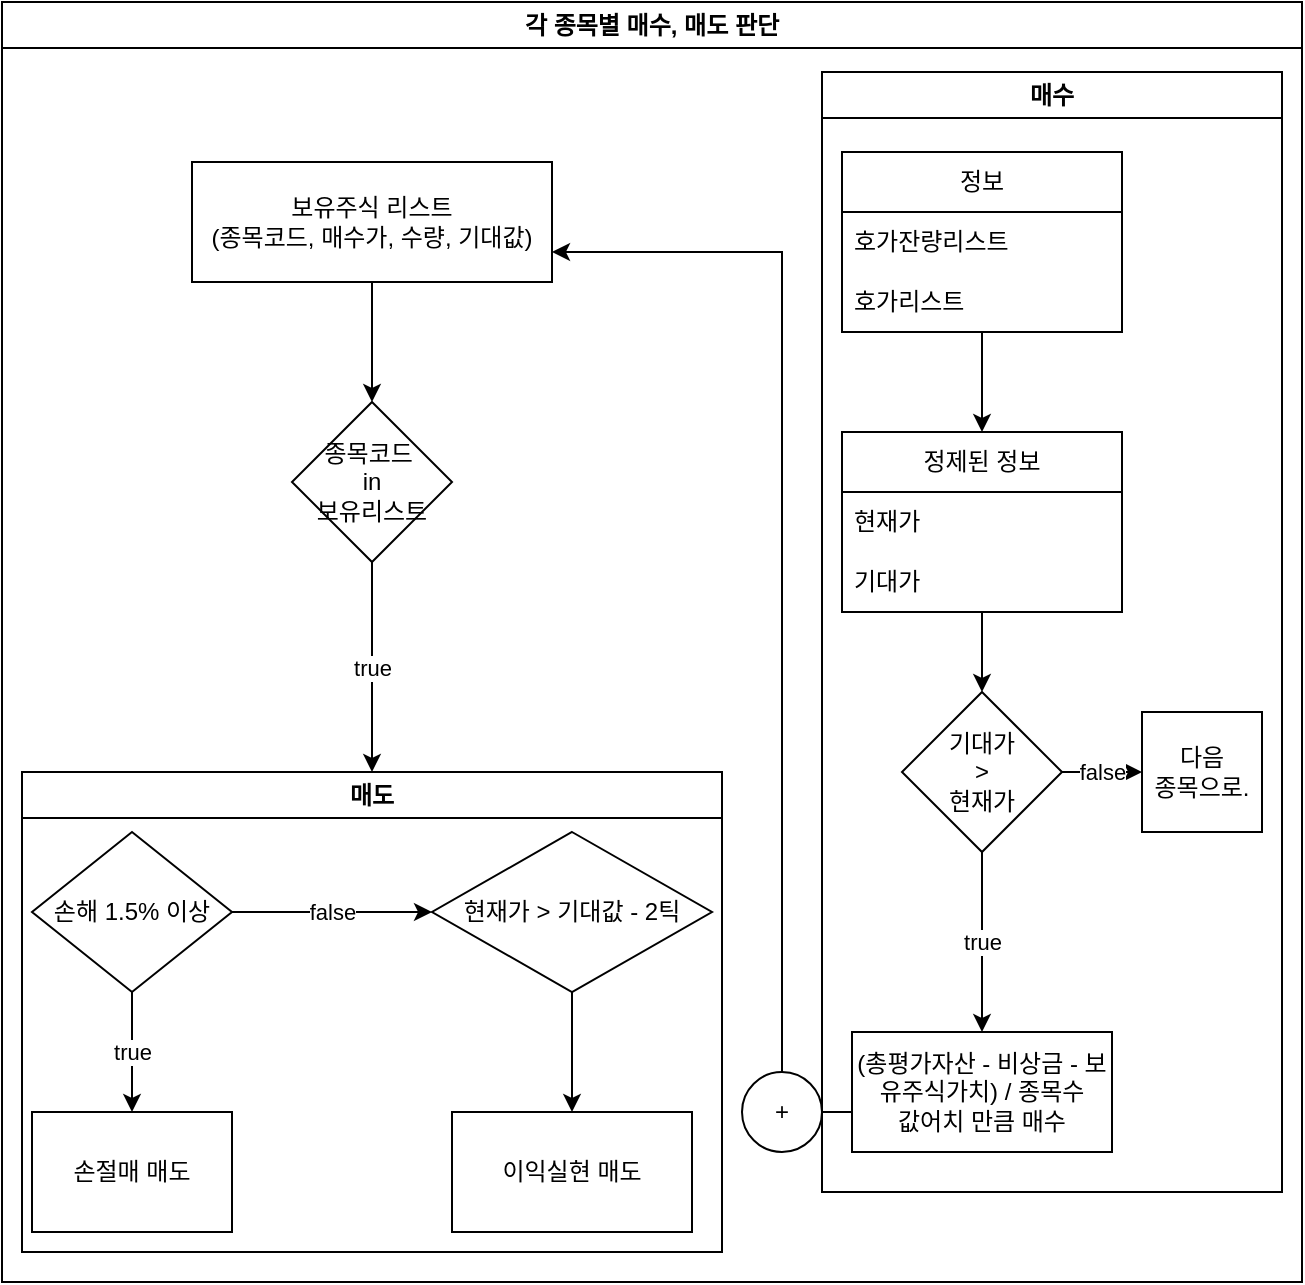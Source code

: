 <mxfile version="21.6.1" type="device">
  <diagram name="페이지-1" id="6bvEGNYXZq6wiC8O5_vg">
    <mxGraphModel dx="3572" dy="2050" grid="1" gridSize="10" guides="1" tooltips="1" connect="1" arrows="1" fold="1" page="1" pageScale="1" pageWidth="827" pageHeight="1169" math="0" shadow="0">
      <root>
        <mxCell id="0" />
        <mxCell id="1" parent="0" />
        <mxCell id="LZhuQtYvkgRt5L6Dbis8-43" value="각 종목별 매수, 매도 판단" style="swimlane;whiteSpace=wrap;html=1;" vertex="1" parent="1">
          <mxGeometry x="-440" y="220" width="650" height="640" as="geometry" />
        </mxCell>
        <mxCell id="LZhuQtYvkgRt5L6Dbis8-2" value="매수" style="swimlane;whiteSpace=wrap;html=1;" vertex="1" parent="LZhuQtYvkgRt5L6Dbis8-43">
          <mxGeometry x="410" y="35" width="230" height="560" as="geometry" />
        </mxCell>
        <mxCell id="LZhuQtYvkgRt5L6Dbis8-13" value="" style="edgeStyle=orthogonalEdgeStyle;rounded=0;orthogonalLoop=1;jettySize=auto;html=1;" edge="1" parent="LZhuQtYvkgRt5L6Dbis8-2" source="LZhuQtYvkgRt5L6Dbis8-5" target="LZhuQtYvkgRt5L6Dbis8-10">
          <mxGeometry relative="1" as="geometry" />
        </mxCell>
        <mxCell id="LZhuQtYvkgRt5L6Dbis8-5" value="정보" style="swimlane;fontStyle=0;childLayout=stackLayout;horizontal=1;startSize=30;horizontalStack=0;resizeParent=1;resizeParentMax=0;resizeLast=0;collapsible=1;marginBottom=0;whiteSpace=wrap;html=1;" vertex="1" parent="LZhuQtYvkgRt5L6Dbis8-2">
          <mxGeometry x="10" y="40" width="140" height="90" as="geometry" />
        </mxCell>
        <mxCell id="LZhuQtYvkgRt5L6Dbis8-6" value="호가잔량리스트" style="text;strokeColor=none;fillColor=none;align=left;verticalAlign=middle;spacingLeft=4;spacingRight=4;overflow=hidden;points=[[0,0.5],[1,0.5]];portConstraint=eastwest;rotatable=0;whiteSpace=wrap;html=1;" vertex="1" parent="LZhuQtYvkgRt5L6Dbis8-5">
          <mxGeometry y="30" width="140" height="30" as="geometry" />
        </mxCell>
        <mxCell id="LZhuQtYvkgRt5L6Dbis8-7" value="호가리스트" style="text;strokeColor=none;fillColor=none;align=left;verticalAlign=middle;spacingLeft=4;spacingRight=4;overflow=hidden;points=[[0,0.5],[1,0.5]];portConstraint=eastwest;rotatable=0;whiteSpace=wrap;html=1;" vertex="1" parent="LZhuQtYvkgRt5L6Dbis8-5">
          <mxGeometry y="60" width="140" height="30" as="geometry" />
        </mxCell>
        <mxCell id="LZhuQtYvkgRt5L6Dbis8-16" value="" style="edgeStyle=orthogonalEdgeStyle;rounded=0;orthogonalLoop=1;jettySize=auto;html=1;" edge="1" parent="LZhuQtYvkgRt5L6Dbis8-2" source="LZhuQtYvkgRt5L6Dbis8-10" target="LZhuQtYvkgRt5L6Dbis8-15">
          <mxGeometry relative="1" as="geometry" />
        </mxCell>
        <mxCell id="LZhuQtYvkgRt5L6Dbis8-10" value="정제된 정보" style="swimlane;fontStyle=0;childLayout=stackLayout;horizontal=1;startSize=30;horizontalStack=0;resizeParent=1;resizeParentMax=0;resizeLast=0;collapsible=1;marginBottom=0;whiteSpace=wrap;html=1;" vertex="1" parent="LZhuQtYvkgRt5L6Dbis8-2">
          <mxGeometry x="10" y="180" width="140" height="90" as="geometry" />
        </mxCell>
        <mxCell id="LZhuQtYvkgRt5L6Dbis8-11" value="현재가" style="text;strokeColor=none;fillColor=none;align=left;verticalAlign=middle;spacingLeft=4;spacingRight=4;overflow=hidden;points=[[0,0.5],[1,0.5]];portConstraint=eastwest;rotatable=0;whiteSpace=wrap;html=1;" vertex="1" parent="LZhuQtYvkgRt5L6Dbis8-10">
          <mxGeometry y="30" width="140" height="30" as="geometry" />
        </mxCell>
        <mxCell id="LZhuQtYvkgRt5L6Dbis8-12" value="기대가" style="text;strokeColor=none;fillColor=none;align=left;verticalAlign=middle;spacingLeft=4;spacingRight=4;overflow=hidden;points=[[0,0.5],[1,0.5]];portConstraint=eastwest;rotatable=0;whiteSpace=wrap;html=1;" vertex="1" parent="LZhuQtYvkgRt5L6Dbis8-10">
          <mxGeometry y="60" width="140" height="30" as="geometry" />
        </mxCell>
        <mxCell id="LZhuQtYvkgRt5L6Dbis8-18" value="true" style="edgeStyle=orthogonalEdgeStyle;rounded=0;orthogonalLoop=1;jettySize=auto;html=1;" edge="1" parent="LZhuQtYvkgRt5L6Dbis8-2" source="LZhuQtYvkgRt5L6Dbis8-15" target="LZhuQtYvkgRt5L6Dbis8-17">
          <mxGeometry relative="1" as="geometry" />
        </mxCell>
        <mxCell id="LZhuQtYvkgRt5L6Dbis8-15" value="기대가 &lt;br&gt;&amp;gt;&lt;br&gt;현재가" style="rhombus;whiteSpace=wrap;html=1;fontStyle=0;startSize=30;" vertex="1" parent="LZhuQtYvkgRt5L6Dbis8-2">
          <mxGeometry x="40" y="310" width="80" height="80" as="geometry" />
        </mxCell>
        <mxCell id="LZhuQtYvkgRt5L6Dbis8-17" value="(총평가자산 - 비상금 - 보유주식가치) / 종목수&lt;br&gt;값어치 만큼 매수" style="whiteSpace=wrap;html=1;fontStyle=0;startSize=30;" vertex="1" parent="LZhuQtYvkgRt5L6Dbis8-2">
          <mxGeometry x="15" y="480" width="130" height="60" as="geometry" />
        </mxCell>
        <mxCell id="LZhuQtYvkgRt5L6Dbis8-28" value="다음 &lt;br&gt;종목으로." style="rounded=0;whiteSpace=wrap;html=1;" vertex="1" parent="LZhuQtYvkgRt5L6Dbis8-2">
          <mxGeometry x="160" y="320" width="60" height="60" as="geometry" />
        </mxCell>
        <mxCell id="LZhuQtYvkgRt5L6Dbis8-27" value="false" style="edgeStyle=orthogonalEdgeStyle;rounded=0;orthogonalLoop=1;jettySize=auto;html=1;" edge="1" parent="LZhuQtYvkgRt5L6Dbis8-2" source="LZhuQtYvkgRt5L6Dbis8-15" target="LZhuQtYvkgRt5L6Dbis8-28">
          <mxGeometry relative="1" as="geometry">
            <mxPoint x="180" y="350" as="targetPoint" />
          </mxGeometry>
        </mxCell>
        <mxCell id="LZhuQtYvkgRt5L6Dbis8-22" value="보유주식 리스트&lt;br&gt;(종목코드, 매수가, 수량, 기대값)" style="whiteSpace=wrap;html=1;fontStyle=0;startSize=30;" vertex="1" parent="LZhuQtYvkgRt5L6Dbis8-43">
          <mxGeometry x="95" y="80" width="180" height="60" as="geometry" />
        </mxCell>
        <mxCell id="LZhuQtYvkgRt5L6Dbis8-23" value="" style="edgeStyle=orthogonalEdgeStyle;rounded=0;orthogonalLoop=1;jettySize=auto;html=1;" edge="1" parent="LZhuQtYvkgRt5L6Dbis8-43" source="LZhuQtYvkgRt5L6Dbis8-17" target="LZhuQtYvkgRt5L6Dbis8-22">
          <mxGeometry relative="1" as="geometry">
            <Array as="points">
              <mxPoint x="390" y="555" />
              <mxPoint x="390" y="125" />
            </Array>
          </mxGeometry>
        </mxCell>
        <mxCell id="LZhuQtYvkgRt5L6Dbis8-25" value="+" style="ellipse;whiteSpace=wrap;html=1;aspect=fixed;" vertex="1" parent="LZhuQtYvkgRt5L6Dbis8-43">
          <mxGeometry x="370" y="535" width="40" height="40" as="geometry" />
        </mxCell>
        <mxCell id="LZhuQtYvkgRt5L6Dbis8-35" value="매도" style="swimlane;whiteSpace=wrap;html=1;" vertex="1" parent="LZhuQtYvkgRt5L6Dbis8-43">
          <mxGeometry x="10" y="385" width="350" height="240" as="geometry" />
        </mxCell>
        <mxCell id="LZhuQtYvkgRt5L6Dbis8-38" value="true" style="edgeStyle=orthogonalEdgeStyle;rounded=0;orthogonalLoop=1;jettySize=auto;html=1;" edge="1" parent="LZhuQtYvkgRt5L6Dbis8-35" source="LZhuQtYvkgRt5L6Dbis8-36" target="LZhuQtYvkgRt5L6Dbis8-37">
          <mxGeometry relative="1" as="geometry" />
        </mxCell>
        <mxCell id="LZhuQtYvkgRt5L6Dbis8-40" value="false" style="edgeStyle=orthogonalEdgeStyle;rounded=0;orthogonalLoop=1;jettySize=auto;html=1;" edge="1" parent="LZhuQtYvkgRt5L6Dbis8-35" source="LZhuQtYvkgRt5L6Dbis8-36" target="LZhuQtYvkgRt5L6Dbis8-39">
          <mxGeometry relative="1" as="geometry" />
        </mxCell>
        <mxCell id="LZhuQtYvkgRt5L6Dbis8-36" value="손해 1.5% 이상" style="rhombus;whiteSpace=wrap;html=1;" vertex="1" parent="LZhuQtYvkgRt5L6Dbis8-35">
          <mxGeometry x="5" y="30" width="100" height="80" as="geometry" />
        </mxCell>
        <mxCell id="LZhuQtYvkgRt5L6Dbis8-37" value="손절매 매도" style="whiteSpace=wrap;html=1;" vertex="1" parent="LZhuQtYvkgRt5L6Dbis8-35">
          <mxGeometry x="5" y="170" width="100" height="60" as="geometry" />
        </mxCell>
        <mxCell id="LZhuQtYvkgRt5L6Dbis8-42" value="" style="edgeStyle=orthogonalEdgeStyle;rounded=0;orthogonalLoop=1;jettySize=auto;html=1;" edge="1" parent="LZhuQtYvkgRt5L6Dbis8-35" source="LZhuQtYvkgRt5L6Dbis8-39" target="LZhuQtYvkgRt5L6Dbis8-41">
          <mxGeometry relative="1" as="geometry" />
        </mxCell>
        <mxCell id="LZhuQtYvkgRt5L6Dbis8-39" value="현재가 &amp;gt; 기대값 - 2틱" style="rhombus;whiteSpace=wrap;html=1;" vertex="1" parent="LZhuQtYvkgRt5L6Dbis8-35">
          <mxGeometry x="205" y="30" width="140" height="80" as="geometry" />
        </mxCell>
        <mxCell id="LZhuQtYvkgRt5L6Dbis8-41" value="이익실현 매도" style="whiteSpace=wrap;html=1;" vertex="1" parent="LZhuQtYvkgRt5L6Dbis8-35">
          <mxGeometry x="215" y="170" width="120" height="60" as="geometry" />
        </mxCell>
        <mxCell id="LZhuQtYvkgRt5L6Dbis8-31" value="종목코드&amp;nbsp;&lt;br&gt;in&lt;br&gt;보유리스트" style="rhombus;whiteSpace=wrap;html=1;" vertex="1" parent="LZhuQtYvkgRt5L6Dbis8-43">
          <mxGeometry x="145" y="200" width="80" height="80" as="geometry" />
        </mxCell>
        <mxCell id="LZhuQtYvkgRt5L6Dbis8-30" style="edgeStyle=orthogonalEdgeStyle;rounded=0;orthogonalLoop=1;jettySize=auto;html=1;" edge="1" parent="LZhuQtYvkgRt5L6Dbis8-43" source="LZhuQtYvkgRt5L6Dbis8-22" target="LZhuQtYvkgRt5L6Dbis8-31">
          <mxGeometry relative="1" as="geometry">
            <mxPoint x="-15" y="110" as="targetPoint" />
          </mxGeometry>
        </mxCell>
        <mxCell id="LZhuQtYvkgRt5L6Dbis8-34" value="true" style="edgeStyle=orthogonalEdgeStyle;rounded=0;orthogonalLoop=1;jettySize=auto;html=1;entryX=0.5;entryY=0;entryDx=0;entryDy=0;" edge="1" parent="LZhuQtYvkgRt5L6Dbis8-43" source="LZhuQtYvkgRt5L6Dbis8-31" target="LZhuQtYvkgRt5L6Dbis8-35">
          <mxGeometry relative="1" as="geometry">
            <mxPoint x="-100.0" y="290" as="targetPoint" />
            <mxPoint as="offset" />
          </mxGeometry>
        </mxCell>
      </root>
    </mxGraphModel>
  </diagram>
</mxfile>
